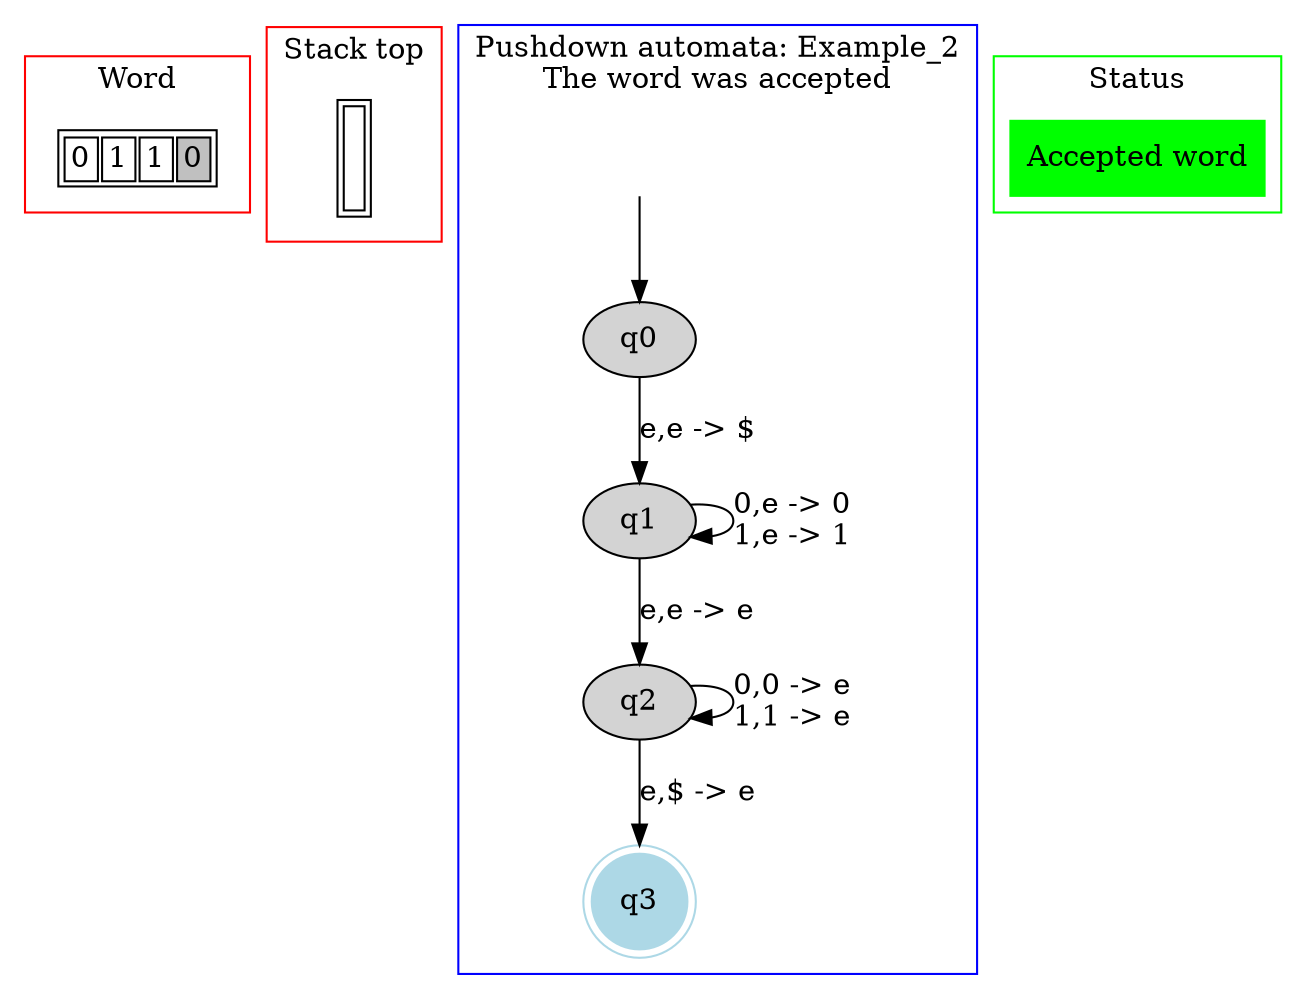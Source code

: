 digraph G {
	subgraph cluster_0 {
		node [shape=plaintext];

struct1 [label=<<TABLE>
<TR>
<TD><FONT>0</FONT></TD>
<TD><FONT>1</FONT></TD>
<TD><FONT>1</FONT></TD>
<TD BGCOLOR="gray"><FONT>0</FONT></TD>
</TR>
</TABLE>>];
label = "Word";
color=red;
}
	subgraph cluster_2 {
		node [shape=plaintext];

struct2 [label=<<TABLE>
<TR>
<TD width="10" height="50">
</TD>
</TR>
</TABLE>>];
label = "Stack top";
color=red;
}
	subgraph cluster_1 {
		node [style=filled];
		label = "Pushdown automata: Example_2
The word was accepted"
		color=blue;

		q0;
		q1;
		q2;
		q3 [shape="doublecircle",color="lightblue"];
		q0->q1[label="e,e -> $"];
		q1->q1[label="0,e -> 0
1,e -> 1"];
		q1->q2[label="e,e -> e"];
		q2->q2[label="0,0 -> e
1,1 -> e"];
		q2->q3[label="e,$ -> e"];
x [color=white, label=""];		x->q0	}

subgraph cluster_1s {
node [style=filled, shape=rect];
cluster_1_n [label="Accepted word", color="green"];
label = "Status";
color=green;
}
}